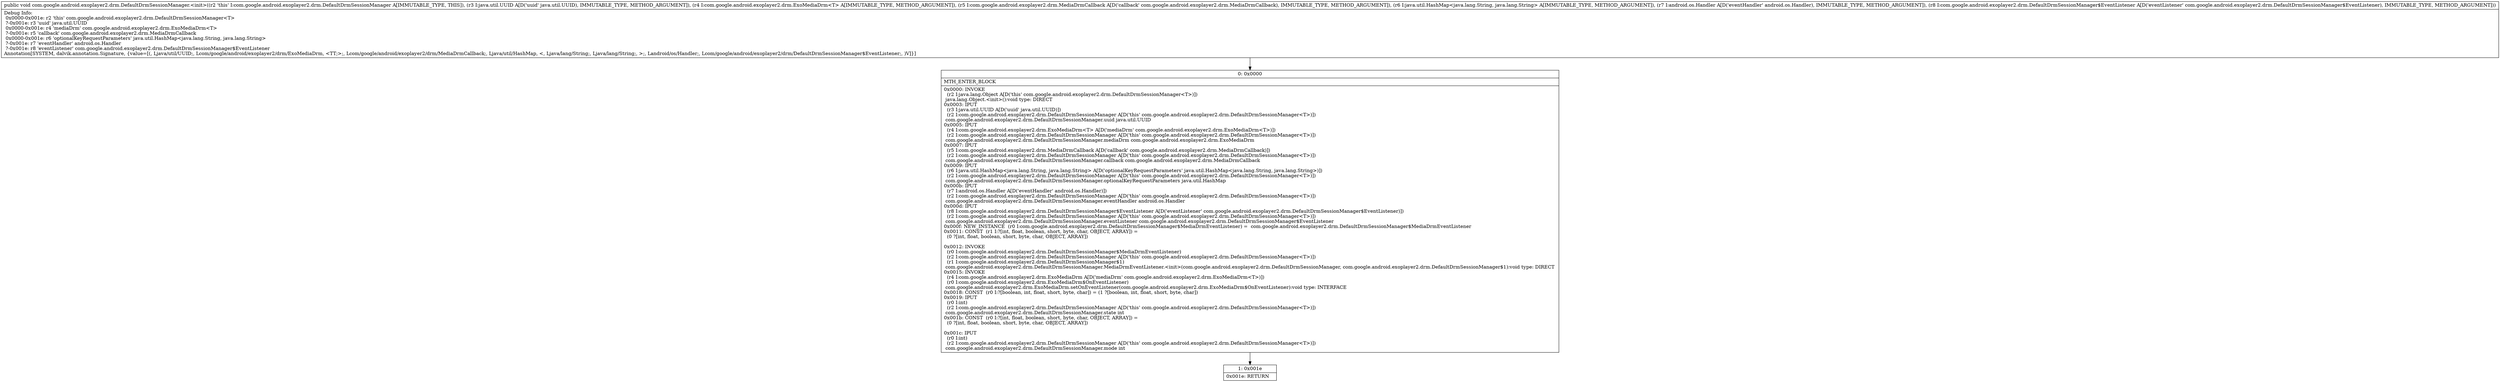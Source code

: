 digraph "CFG forcom.google.android.exoplayer2.drm.DefaultDrmSessionManager.\<init\>(Ljava\/util\/UUID;Lcom\/google\/android\/exoplayer2\/drm\/ExoMediaDrm;Lcom\/google\/android\/exoplayer2\/drm\/MediaDrmCallback;Ljava\/util\/HashMap;Landroid\/os\/Handler;Lcom\/google\/android\/exoplayer2\/drm\/DefaultDrmSessionManager$EventListener;)V" {
Node_0 [shape=record,label="{0\:\ 0x0000|MTH_ENTER_BLOCK\l|0x0000: INVOKE  \l  (r2 I:java.lang.Object A[D('this' com.google.android.exoplayer2.drm.DefaultDrmSessionManager\<T\>)])\l java.lang.Object.\<init\>():void type: DIRECT \l0x0003: IPUT  \l  (r3 I:java.util.UUID A[D('uuid' java.util.UUID)])\l  (r2 I:com.google.android.exoplayer2.drm.DefaultDrmSessionManager A[D('this' com.google.android.exoplayer2.drm.DefaultDrmSessionManager\<T\>)])\l com.google.android.exoplayer2.drm.DefaultDrmSessionManager.uuid java.util.UUID \l0x0005: IPUT  \l  (r4 I:com.google.android.exoplayer2.drm.ExoMediaDrm\<T\> A[D('mediaDrm' com.google.android.exoplayer2.drm.ExoMediaDrm\<T\>)])\l  (r2 I:com.google.android.exoplayer2.drm.DefaultDrmSessionManager A[D('this' com.google.android.exoplayer2.drm.DefaultDrmSessionManager\<T\>)])\l com.google.android.exoplayer2.drm.DefaultDrmSessionManager.mediaDrm com.google.android.exoplayer2.drm.ExoMediaDrm \l0x0007: IPUT  \l  (r5 I:com.google.android.exoplayer2.drm.MediaDrmCallback A[D('callback' com.google.android.exoplayer2.drm.MediaDrmCallback)])\l  (r2 I:com.google.android.exoplayer2.drm.DefaultDrmSessionManager A[D('this' com.google.android.exoplayer2.drm.DefaultDrmSessionManager\<T\>)])\l com.google.android.exoplayer2.drm.DefaultDrmSessionManager.callback com.google.android.exoplayer2.drm.MediaDrmCallback \l0x0009: IPUT  \l  (r6 I:java.util.HashMap\<java.lang.String, java.lang.String\> A[D('optionalKeyRequestParameters' java.util.HashMap\<java.lang.String, java.lang.String\>)])\l  (r2 I:com.google.android.exoplayer2.drm.DefaultDrmSessionManager A[D('this' com.google.android.exoplayer2.drm.DefaultDrmSessionManager\<T\>)])\l com.google.android.exoplayer2.drm.DefaultDrmSessionManager.optionalKeyRequestParameters java.util.HashMap \l0x000b: IPUT  \l  (r7 I:android.os.Handler A[D('eventHandler' android.os.Handler)])\l  (r2 I:com.google.android.exoplayer2.drm.DefaultDrmSessionManager A[D('this' com.google.android.exoplayer2.drm.DefaultDrmSessionManager\<T\>)])\l com.google.android.exoplayer2.drm.DefaultDrmSessionManager.eventHandler android.os.Handler \l0x000d: IPUT  \l  (r8 I:com.google.android.exoplayer2.drm.DefaultDrmSessionManager$EventListener A[D('eventListener' com.google.android.exoplayer2.drm.DefaultDrmSessionManager$EventListener)])\l  (r2 I:com.google.android.exoplayer2.drm.DefaultDrmSessionManager A[D('this' com.google.android.exoplayer2.drm.DefaultDrmSessionManager\<T\>)])\l com.google.android.exoplayer2.drm.DefaultDrmSessionManager.eventListener com.google.android.exoplayer2.drm.DefaultDrmSessionManager$EventListener \l0x000f: NEW_INSTANCE  (r0 I:com.google.android.exoplayer2.drm.DefaultDrmSessionManager$MediaDrmEventListener) =  com.google.android.exoplayer2.drm.DefaultDrmSessionManager$MediaDrmEventListener \l0x0011: CONST  (r1 I:?[int, float, boolean, short, byte, char, OBJECT, ARRAY]) = \l  (0 ?[int, float, boolean, short, byte, char, OBJECT, ARRAY])\l \l0x0012: INVOKE  \l  (r0 I:com.google.android.exoplayer2.drm.DefaultDrmSessionManager$MediaDrmEventListener)\l  (r2 I:com.google.android.exoplayer2.drm.DefaultDrmSessionManager A[D('this' com.google.android.exoplayer2.drm.DefaultDrmSessionManager\<T\>)])\l  (r1 I:com.google.android.exoplayer2.drm.DefaultDrmSessionManager$1)\l com.google.android.exoplayer2.drm.DefaultDrmSessionManager.MediaDrmEventListener.\<init\>(com.google.android.exoplayer2.drm.DefaultDrmSessionManager, com.google.android.exoplayer2.drm.DefaultDrmSessionManager$1):void type: DIRECT \l0x0015: INVOKE  \l  (r4 I:com.google.android.exoplayer2.drm.ExoMediaDrm A[D('mediaDrm' com.google.android.exoplayer2.drm.ExoMediaDrm\<T\>)])\l  (r0 I:com.google.android.exoplayer2.drm.ExoMediaDrm$OnEventListener)\l com.google.android.exoplayer2.drm.ExoMediaDrm.setOnEventListener(com.google.android.exoplayer2.drm.ExoMediaDrm$OnEventListener):void type: INTERFACE \l0x0018: CONST  (r0 I:?[boolean, int, float, short, byte, char]) = (1 ?[boolean, int, float, short, byte, char]) \l0x0019: IPUT  \l  (r0 I:int)\l  (r2 I:com.google.android.exoplayer2.drm.DefaultDrmSessionManager A[D('this' com.google.android.exoplayer2.drm.DefaultDrmSessionManager\<T\>)])\l com.google.android.exoplayer2.drm.DefaultDrmSessionManager.state int \l0x001b: CONST  (r0 I:?[int, float, boolean, short, byte, char, OBJECT, ARRAY]) = \l  (0 ?[int, float, boolean, short, byte, char, OBJECT, ARRAY])\l \l0x001c: IPUT  \l  (r0 I:int)\l  (r2 I:com.google.android.exoplayer2.drm.DefaultDrmSessionManager A[D('this' com.google.android.exoplayer2.drm.DefaultDrmSessionManager\<T\>)])\l com.google.android.exoplayer2.drm.DefaultDrmSessionManager.mode int \l}"];
Node_1 [shape=record,label="{1\:\ 0x001e|0x001e: RETURN   \l}"];
MethodNode[shape=record,label="{public void com.google.android.exoplayer2.drm.DefaultDrmSessionManager.\<init\>((r2 'this' I:com.google.android.exoplayer2.drm.DefaultDrmSessionManager A[IMMUTABLE_TYPE, THIS]), (r3 I:java.util.UUID A[D('uuid' java.util.UUID), IMMUTABLE_TYPE, METHOD_ARGUMENT]), (r4 I:com.google.android.exoplayer2.drm.ExoMediaDrm\<T\> A[IMMUTABLE_TYPE, METHOD_ARGUMENT]), (r5 I:com.google.android.exoplayer2.drm.MediaDrmCallback A[D('callback' com.google.android.exoplayer2.drm.MediaDrmCallback), IMMUTABLE_TYPE, METHOD_ARGUMENT]), (r6 I:java.util.HashMap\<java.lang.String, java.lang.String\> A[IMMUTABLE_TYPE, METHOD_ARGUMENT]), (r7 I:android.os.Handler A[D('eventHandler' android.os.Handler), IMMUTABLE_TYPE, METHOD_ARGUMENT]), (r8 I:com.google.android.exoplayer2.drm.DefaultDrmSessionManager$EventListener A[D('eventListener' com.google.android.exoplayer2.drm.DefaultDrmSessionManager$EventListener), IMMUTABLE_TYPE, METHOD_ARGUMENT]))  | Debug Info:\l  0x0000\-0x001e: r2 'this' com.google.android.exoplayer2.drm.DefaultDrmSessionManager\<T\>\l  ?\-0x001e: r3 'uuid' java.util.UUID\l  0x0000\-0x001e: r4 'mediaDrm' com.google.android.exoplayer2.drm.ExoMediaDrm\<T\>\l  ?\-0x001e: r5 'callback' com.google.android.exoplayer2.drm.MediaDrmCallback\l  0x0000\-0x001e: r6 'optionalKeyRequestParameters' java.util.HashMap\<java.lang.String, java.lang.String\>\l  ?\-0x001e: r7 'eventHandler' android.os.Handler\l  ?\-0x001e: r8 'eventListener' com.google.android.exoplayer2.drm.DefaultDrmSessionManager$EventListener\lAnnotation[SYSTEM, dalvik.annotation.Signature, \{value=[(, Ljava\/util\/UUID;, Lcom\/google\/android\/exoplayer2\/drm\/ExoMediaDrm, \<TT;\>;, Lcom\/google\/android\/exoplayer2\/drm\/MediaDrmCallback;, Ljava\/util\/HashMap, \<, Ljava\/lang\/String;, Ljava\/lang\/String;, \>;, Landroid\/os\/Handler;, Lcom\/google\/android\/exoplayer2\/drm\/DefaultDrmSessionManager$EventListener;, )V]\}]\l}"];
MethodNode -> Node_0;
Node_0 -> Node_1;
}

